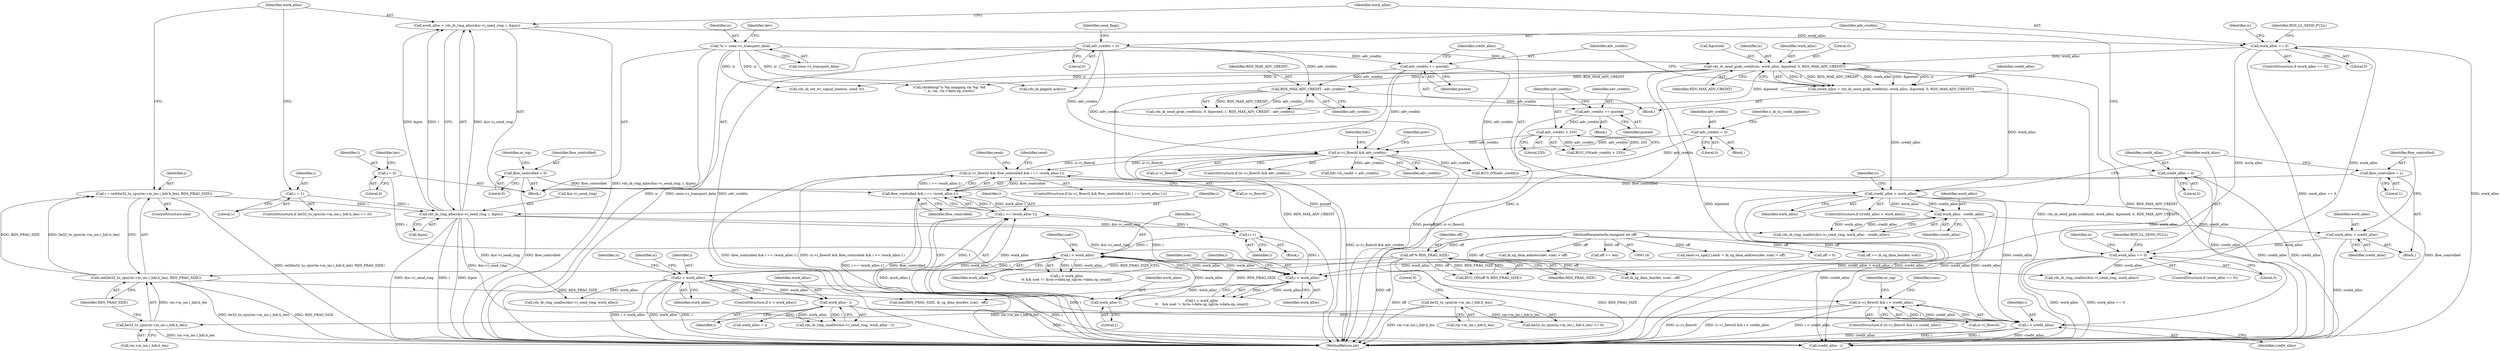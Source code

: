 digraph "0_linux_6094628bfd94323fc1cea05ec2c6affd98c18f7f@pointer" {
"1000951" [label="(Call,ic->i_flowctl && i < credit_alloc)"];
"1000810" [label="(Call,ic->i_flowctl && adv_credits)"];
"1000762" [label="(Call,ic->i_flowctl && flow_controlled && i == (work_alloc-1))"];
"1000766" [label="(Call,flow_controlled && i == (work_alloc-1))"];
"1000330" [label="(Call,flow_controlled = 1)"];
"1000169" [label="(Call,flow_controlled = 0)"];
"1000768" [label="(Call,i == (work_alloc-1))"];
"1000683" [label="(Call,i < work_alloc)"];
"1000593" [label="(Call,i = 0)"];
"1000874" [label="(Call,i < work_alloc)"];
"1000871" [label="(Call,i++)"];
"1000770" [label="(Call,work_alloc-1)"];
"1000280" [label="(Call,work_alloc == 0)"];
"1000269" [label="(Call,work_alloc = rds_ib_ring_alloc(&ic->i_send_ring, i, &pos))"];
"1000271" [label="(Call,rds_ib_ring_alloc(&ic->i_send_ring, i, &pos))"];
"1000253" [label="(Call,i = 1)"];
"1000257" [label="(Call,i = ceil(be32_to_cpu(rm->m_inc.i_hdr.h_len), RDS_FRAG_SIZE))"];
"1000259" [label="(Call,ceil(be32_to_cpu(rm->m_inc.i_hdr.h_len), RDS_FRAG_SIZE))"];
"1000260" [label="(Call,be32_to_cpu(rm->m_inc.i_hdr.h_len))"];
"1000244" [label="(Call,be32_to_cpu(rm->m_inc.i_hdr.h_len))"];
"1000177" [label="(Call,off % RDS_FRAG_SIZE)"];
"1000123" [label="(MethodParameterIn,unsigned int off)"];
"1000334" [label="(Call,work_alloc == 0)"];
"1000327" [label="(Call,work_alloc = credit_alloc)"];
"1000324" [label="(Call,work_alloc - credit_alloc)"];
"1000315" [label="(Call,credit_alloc < work_alloc)"];
"1000302" [label="(Call,credit_alloc = rds_ib_send_grab_credits(ic, work_alloc, &posted, 0, RDS_MAX_ADV_CREDIT))"];
"1000304" [label="(Call,rds_ib_send_grab_credits(ic, work_alloc, &posted, 0, RDS_MAX_ADV_CREDIT))"];
"1000126" [label="(Call,*ic = conn->c_transport_data)"];
"1000311" [label="(Call,adv_credits += posted)"];
"1000156" [label="(Call,adv_credits = 0)"];
"1000832" [label="(Call,adv_credits = 0)"];
"1000551" [label="(Call,adv_credits > 255)"];
"1000547" [label="(Call,adv_credits += posted)"];
"1000544" [label="(Call,RDS_MAX_ADV_CREDIT - adv_credits)"];
"1000955" [label="(Call,i < credit_alloc)"];
"1000935" [label="(Call,i < work_alloc)"];
"1000944" [label="(Call,work_alloc - i)"];
"1000151" [label="(Call,credit_alloc = 0)"];
"1000600" [label="(Identifier,len)"];
"1000333" [label="(ControlStructure,if (work_alloc == 0))"];
"1000315" [label="(Call,credit_alloc < work_alloc)"];
"1000316" [label="(Identifier,credit_alloc)"];
"1001051" [label="(MethodReturn,int)"];
"1000834" [label="(Literal,0)"];
"1000878" [label="(Identifier,scat)"];
"1000169" [label="(Call,flow_controlled = 0)"];
"1000873" [label="(Call,i < work_alloc\n\t\t && scat != &rm->data.op_sg[rm->data.op_count])"];
"1000956" [label="(Identifier,i)"];
"1000767" [label="(Identifier,flow_controlled)"];
"1000328" [label="(Identifier,work_alloc)"];
"1000593" [label="(Call,i = 0)"];
"1000307" [label="(Call,&posted)"];
"1000152" [label="(Identifier,credit_alloc)"];
"1000354" [label="(Identifier,ic)"];
"1000317" [label="(Identifier,work_alloc)"];
"1000259" [label="(Call,ceil(be32_to_cpu(rm->m_inc.i_hdr.h_len), RDS_FRAG_SIZE))"];
"1000687" [label="(Identifier,scat)"];
"1000836" [label="(Identifier,s_ib_tx_credit_updates)"];
"1000770" [label="(Call,work_alloc-1)"];
"1000595" [label="(Literal,0)"];
"1000161" [label="(Identifier,send_flags)"];
"1000334" [label="(Call,work_alloc == 0)"];
"1000177" [label="(Call,off % RDS_FRAG_SIZE)"];
"1000276" [label="(Identifier,i)"];
"1000281" [label="(Identifier,work_alloc)"];
"1000272" [label="(Call,&ic->i_send_ring)"];
"1000705" [label="(Call,ib_sg_dma_len(dev, scat) - off)"];
"1000305" [label="(Identifier,ic)"];
"1000329" [label="(Identifier,credit_alloc)"];
"1000547" [label="(Call,adv_credits += posted)"];
"1000124" [label="(Block,)"];
"1000964" [label="(Identifier,nr_sig)"];
"1000157" [label="(Identifier,adv_credits)"];
"1000811" [label="(Call,ic->i_flowctl)"];
"1000953" [label="(Identifier,ic)"];
"1000336" [label="(Literal,0)"];
"1000254" [label="(Identifier,i)"];
"1000810" [label="(Call,ic->i_flowctl && adv_credits)"];
"1000550" [label="(Call,BUG_ON(adv_credits > 255))"];
"1000548" [label="(Identifier,adv_credits)"];
"1000937" [label="(Identifier,work_alloc)"];
"1000176" [label="(Call,BUG_ON(off % RDS_FRAG_SIZE))"];
"1000832" [label="(Call,adv_credits = 0)"];
"1000253" [label="(Call,i = 1)"];
"1000815" [label="(Block,)"];
"1000682" [label="(Call,i < work_alloc\n\t\t    && scat != &rm->data.op_sg[rm->data.op_count])"];
"1000761" [label="(ControlStructure,if (ic->i_flowctl && flow_controlled && i == (work_alloc-1)))"];
"1000717" [label="(Call,send->s_sge[1].addr = ib_sg_dma_address(dev, scat) + off)"];
"1000551" [label="(Call,adv_credits > 255)"];
"1000768" [label="(Call,i == (work_alloc-1))"];
"1000171" [label="(Literal,0)"];
"1000838" [label="(Identifier,prev)"];
"1000939" [label="(Call,rds_ib_ring_unalloc(&ic->i_send_ring, work_alloc - i))"];
"1000299" [label="(Identifier,ic)"];
"1000754" [label="(Call,off = 0)"];
"1000383" [label="(Call,rdsdebug(\"ic %p mapping rm %p: %d\n\", ic, rm, rm->data.op_count))"];
"1000934" [label="(ControlStructure,if (i < work_alloc))"];
"1000285" [label="(Identifier,RDS_LL_SEND_FULL)"];
"1000944" [label="(Call,work_alloc - i)"];
"1000776" [label="(Identifier,send)"];
"1000153" [label="(Literal,0)"];
"1000326" [label="(Identifier,credit_alloc)"];
"1000597" [label="(Block,)"];
"1000871" [label="(Call,i++)"];
"1000786" [label="(Identifier,send)"];
"1000255" [label="(Literal,1)"];
"1000314" [label="(ControlStructure,if (credit_alloc < work_alloc))"];
"1000960" [label="(Call,credit_alloc - i)"];
"1000339" [label="(Identifier,RDS_LL_SEND_FULL)"];
"1000763" [label="(Call,ic->i_flowctl)"];
"1000268" [label="(Identifier,RDS_FRAG_SIZE)"];
"1000128" [label="(Call,conn->c_transport_data)"];
"1000306" [label="(Identifier,work_alloc)"];
"1000553" [label="(Literal,255)"];
"1001047" [label="(Call,BUG_ON(adv_credits))"];
"1000872" [label="(Identifier,i)"];
"1000818" [label="(Identifier,hdr)"];
"1000280" [label="(Call,work_alloc == 0)"];
"1000809" [label="(ControlStructure,if (ic->i_flowctl && adv_credits))"];
"1000552" [label="(Identifier,adv_credits)"];
"1000330" [label="(Call,flow_controlled = 1)"];
"1000325" [label="(Identifier,work_alloc)"];
"1000327" [label="(Call,work_alloc = credit_alloc)"];
"1000322" [label="(Identifier,ic)"];
"1000301" [label="(Block,)"];
"1000746" [label="(Call,off == ib_sg_dma_len(dev, scat))"];
"1000170" [label="(Identifier,flow_controlled)"];
"1000277" [label="(Call,&pos)"];
"1000955" [label="(Call,i < credit_alloc)"];
"1000544" [label="(Call,RDS_MAX_ADV_CREDIT - adv_credits)"];
"1000257" [label="(Call,i = ceil(be32_to_cpu(rm->m_inc.i_hdr.h_len), RDS_FRAG_SIZE))"];
"1000825" [label="(Call,hdr->h_credit = adv_credits)"];
"1000252" [label="(Literal,0)"];
"1000549" [label="(Identifier,posted)"];
"1000546" [label="(Identifier,adv_credits)"];
"1000244" [label="(Call,be32_to_cpu(rm->m_inc.i_hdr.h_len))"];
"1000946" [label="(Identifier,i)"];
"1000243" [label="(Call,be32_to_cpu(rm->m_inc.i_hdr.h_len) == 0)"];
"1000335" [label="(Identifier,work_alloc)"];
"1000875" [label="(Identifier,i)"];
"1000957" [label="(Identifier,credit_alloc)"];
"1000951" [label="(Call,ic->i_flowctl && i < credit_alloc)"];
"1000127" [label="(Identifier,ic)"];
"1001011" [label="(Call,rds_ib_ring_unalloc(&ic->i_send_ring, work_alloc))"];
"1000319" [label="(Call,rds_ib_ring_unalloc(&ic->i_send_ring, work_alloc - credit_alloc))"];
"1000876" [label="(Identifier,work_alloc)"];
"1000703" [label="(Call,min(RDS_FRAG_SIZE, ib_sg_dma_len(dev, scat) - off))"];
"1000158" [label="(Literal,0)"];
"1000833" [label="(Identifier,adv_credits)"];
"1000126" [label="(Call,*ic = conn->c_transport_data)"];
"1000279" [label="(ControlStructure,if (work_alloc == 0))"];
"1000683" [label="(Call,i < work_alloc)"];
"1000331" [label="(Identifier,flow_controlled)"];
"1000403" [label="(Call,rds_ib_ring_unalloc(&ic->i_send_ring, work_alloc))"];
"1000769" [label="(Identifier,i)"];
"1000312" [label="(Identifier,adv_credits)"];
"1000282" [label="(Literal,0)"];
"1000942" [label="(Identifier,ic)"];
"1000269" [label="(Call,work_alloc = rds_ib_ring_alloc(&ic->i_send_ring, i, &pos))"];
"1000260" [label="(Call,be32_to_cpu(rm->m_inc.i_hdr.h_len))"];
"1000309" [label="(Literal,0)"];
"1000245" [label="(Call,rm->m_inc.i_hdr.h_len)"];
"1000524" [label="(Call,rds_ib_piggyb_ack(ic))"];
"1000814" [label="(Identifier,adv_credits)"];
"1000261" [label="(Call,rm->m_inc.i_hdr.h_len)"];
"1000772" [label="(Literal,1)"];
"1000318" [label="(Block,)"];
"1000256" [label="(ControlStructure,else)"];
"1000302" [label="(Call,credit_alloc = rds_ib_send_grab_credits(ic, work_alloc, &posted, 0, RDS_MAX_ADV_CREDIT))"];
"1000179" [label="(Identifier,RDS_FRAG_SIZE)"];
"1000271" [label="(Call,rds_ib_ring_alloc(&ic->i_send_ring, i, &pos))"];
"1000950" [label="(ControlStructure,if (ic->i_flowctl && i < credit_alloc))"];
"1000174" [label="(Identifier,nr_sig)"];
"1000874" [label="(Call,i < work_alloc)"];
"1000311" [label="(Call,adv_credits += posted)"];
"1000538" [label="(Call,rds_ib_send_grab_credits(ic, 0, &posted, 1, RDS_MAX_ADV_CREDIT - adv_credits))"];
"1000685" [label="(Identifier,work_alloc)"];
"1000270" [label="(Identifier,work_alloc)"];
"1000757" [label="(Call,rds_ib_set_wr_signal_state(ic, send, 0))"];
"1000178" [label="(Identifier,off)"];
"1000537" [label="(Block,)"];
"1000545" [label="(Identifier,RDS_MAX_ADV_CREDIT)"];
"1000945" [label="(Identifier,work_alloc)"];
"1000313" [label="(Identifier,posted)"];
"1000324" [label="(Call,work_alloc - credit_alloc)"];
"1000684" [label="(Identifier,i)"];
"1000151" [label="(Call,credit_alloc = 0)"];
"1000936" [label="(Identifier,i)"];
"1000594" [label="(Identifier,i)"];
"1000242" [label="(ControlStructure,if (be32_to_cpu(rm->m_inc.i_hdr.h_len) == 0))"];
"1000725" [label="(Call,ib_sg_dma_address(dev, scat) + off)"];
"1000952" [label="(Call,ic->i_flowctl)"];
"1000258" [label="(Identifier,i)"];
"1000935" [label="(Call,i < work_alloc)"];
"1000332" [label="(Literal,1)"];
"1000310" [label="(Identifier,RDS_MAX_ADV_CREDIT)"];
"1000156" [label="(Call,adv_credits = 0)"];
"1000303" [label="(Identifier,credit_alloc)"];
"1000304" [label="(Call,rds_ib_send_grab_credits(ic, work_alloc, &posted, 0, RDS_MAX_ADV_CREDIT))"];
"1000766" [label="(Call,flow_controlled && i == (work_alloc-1))"];
"1000123" [label="(MethodParameterIn,unsigned int off)"];
"1000742" [label="(Call,off += len)"];
"1000133" [label="(Identifier,dev)"];
"1000762" [label="(Call,ic->i_flowctl && flow_controlled && i == (work_alloc-1))"];
"1000959" [label="(Identifier,conn)"];
"1000947" [label="(Call,work_alloc = i)"];
"1000771" [label="(Identifier,work_alloc)"];
"1000951" -> "1000950"  [label="AST: "];
"1000951" -> "1000952"  [label="CFG: "];
"1000951" -> "1000955"  [label="CFG: "];
"1000952" -> "1000951"  [label="AST: "];
"1000955" -> "1000951"  [label="AST: "];
"1000959" -> "1000951"  [label="CFG: "];
"1000964" -> "1000951"  [label="CFG: "];
"1000951" -> "1001051"  [label="DDG: ic->i_flowctl"];
"1000951" -> "1001051"  [label="DDG: ic->i_flowctl && i < credit_alloc"];
"1000951" -> "1001051"  [label="DDG: i < credit_alloc"];
"1000810" -> "1000951"  [label="DDG: ic->i_flowctl"];
"1000955" -> "1000951"  [label="DDG: i"];
"1000955" -> "1000951"  [label="DDG: credit_alloc"];
"1000810" -> "1000809"  [label="AST: "];
"1000810" -> "1000811"  [label="CFG: "];
"1000810" -> "1000814"  [label="CFG: "];
"1000811" -> "1000810"  [label="AST: "];
"1000814" -> "1000810"  [label="AST: "];
"1000818" -> "1000810"  [label="CFG: "];
"1000838" -> "1000810"  [label="CFG: "];
"1000810" -> "1001051"  [label="DDG: ic->i_flowctl && adv_credits"];
"1000810" -> "1000762"  [label="DDG: ic->i_flowctl"];
"1000762" -> "1000810"  [label="DDG: ic->i_flowctl"];
"1000311" -> "1000810"  [label="DDG: adv_credits"];
"1000156" -> "1000810"  [label="DDG: adv_credits"];
"1000832" -> "1000810"  [label="DDG: adv_credits"];
"1000551" -> "1000810"  [label="DDG: adv_credits"];
"1000810" -> "1000825"  [label="DDG: adv_credits"];
"1000810" -> "1001047"  [label="DDG: adv_credits"];
"1000762" -> "1000761"  [label="AST: "];
"1000762" -> "1000763"  [label="CFG: "];
"1000762" -> "1000766"  [label="CFG: "];
"1000763" -> "1000762"  [label="AST: "];
"1000766" -> "1000762"  [label="AST: "];
"1000776" -> "1000762"  [label="CFG: "];
"1000786" -> "1000762"  [label="CFG: "];
"1000762" -> "1001051"  [label="DDG: ic->i_flowctl && flow_controlled && i == (work_alloc-1)"];
"1000762" -> "1001051"  [label="DDG: flow_controlled && i == (work_alloc-1)"];
"1000766" -> "1000762"  [label="DDG: flow_controlled"];
"1000766" -> "1000762"  [label="DDG: i == (work_alloc-1)"];
"1000766" -> "1000767"  [label="CFG: "];
"1000766" -> "1000768"  [label="CFG: "];
"1000767" -> "1000766"  [label="AST: "];
"1000768" -> "1000766"  [label="AST: "];
"1000766" -> "1001051"  [label="DDG: flow_controlled"];
"1000766" -> "1001051"  [label="DDG: i == (work_alloc-1)"];
"1000330" -> "1000766"  [label="DDG: flow_controlled"];
"1000169" -> "1000766"  [label="DDG: flow_controlled"];
"1000768" -> "1000766"  [label="DDG: i"];
"1000768" -> "1000766"  [label="DDG: work_alloc-1"];
"1000330" -> "1000318"  [label="AST: "];
"1000330" -> "1000332"  [label="CFG: "];
"1000331" -> "1000330"  [label="AST: "];
"1000332" -> "1000330"  [label="AST: "];
"1000335" -> "1000330"  [label="CFG: "];
"1000330" -> "1001051"  [label="DDG: flow_controlled"];
"1000169" -> "1000124"  [label="AST: "];
"1000169" -> "1000171"  [label="CFG: "];
"1000170" -> "1000169"  [label="AST: "];
"1000171" -> "1000169"  [label="AST: "];
"1000174" -> "1000169"  [label="CFG: "];
"1000169" -> "1001051"  [label="DDG: flow_controlled"];
"1000768" -> "1000770"  [label="CFG: "];
"1000769" -> "1000768"  [label="AST: "];
"1000770" -> "1000768"  [label="AST: "];
"1000768" -> "1001051"  [label="DDG: work_alloc-1"];
"1000683" -> "1000768"  [label="DDG: i"];
"1000770" -> "1000768"  [label="DDG: work_alloc"];
"1000770" -> "1000768"  [label="DDG: 1"];
"1000768" -> "1000871"  [label="DDG: i"];
"1000683" -> "1000682"  [label="AST: "];
"1000683" -> "1000685"  [label="CFG: "];
"1000684" -> "1000683"  [label="AST: "];
"1000685" -> "1000683"  [label="AST: "];
"1000687" -> "1000683"  [label="CFG: "];
"1000682" -> "1000683"  [label="CFG: "];
"1000683" -> "1000682"  [label="DDG: i"];
"1000683" -> "1000682"  [label="DDG: work_alloc"];
"1000593" -> "1000683"  [label="DDG: i"];
"1000874" -> "1000683"  [label="DDG: i"];
"1000874" -> "1000683"  [label="DDG: work_alloc"];
"1000280" -> "1000683"  [label="DDG: work_alloc"];
"1000334" -> "1000683"  [label="DDG: work_alloc"];
"1000683" -> "1000770"  [label="DDG: work_alloc"];
"1000683" -> "1000871"  [label="DDG: i"];
"1000683" -> "1000874"  [label="DDG: work_alloc"];
"1000593" -> "1000124"  [label="AST: "];
"1000593" -> "1000595"  [label="CFG: "];
"1000594" -> "1000593"  [label="AST: "];
"1000595" -> "1000593"  [label="AST: "];
"1000600" -> "1000593"  [label="CFG: "];
"1000874" -> "1000873"  [label="AST: "];
"1000874" -> "1000876"  [label="CFG: "];
"1000875" -> "1000874"  [label="AST: "];
"1000876" -> "1000874"  [label="AST: "];
"1000878" -> "1000874"  [label="CFG: "];
"1000873" -> "1000874"  [label="CFG: "];
"1000874" -> "1000873"  [label="DDG: i"];
"1000874" -> "1000873"  [label="DDG: work_alloc"];
"1000871" -> "1000874"  [label="DDG: i"];
"1000770" -> "1000874"  [label="DDG: work_alloc"];
"1000874" -> "1000935"  [label="DDG: i"];
"1000874" -> "1000935"  [label="DDG: work_alloc"];
"1000871" -> "1000597"  [label="AST: "];
"1000871" -> "1000872"  [label="CFG: "];
"1000872" -> "1000871"  [label="AST: "];
"1000875" -> "1000871"  [label="CFG: "];
"1000770" -> "1000772"  [label="CFG: "];
"1000771" -> "1000770"  [label="AST: "];
"1000772" -> "1000770"  [label="AST: "];
"1000280" -> "1000279"  [label="AST: "];
"1000280" -> "1000282"  [label="CFG: "];
"1000281" -> "1000280"  [label="AST: "];
"1000282" -> "1000280"  [label="AST: "];
"1000285" -> "1000280"  [label="CFG: "];
"1000299" -> "1000280"  [label="CFG: "];
"1000280" -> "1001051"  [label="DDG: work_alloc == 0"];
"1000280" -> "1001051"  [label="DDG: work_alloc"];
"1000269" -> "1000280"  [label="DDG: work_alloc"];
"1000280" -> "1000304"  [label="DDG: work_alloc"];
"1000280" -> "1000403"  [label="DDG: work_alloc"];
"1000269" -> "1000124"  [label="AST: "];
"1000269" -> "1000271"  [label="CFG: "];
"1000270" -> "1000269"  [label="AST: "];
"1000271" -> "1000269"  [label="AST: "];
"1000281" -> "1000269"  [label="CFG: "];
"1000269" -> "1001051"  [label="DDG: rds_ib_ring_alloc(&ic->i_send_ring, i, &pos)"];
"1000271" -> "1000269"  [label="DDG: &ic->i_send_ring"];
"1000271" -> "1000269"  [label="DDG: i"];
"1000271" -> "1000269"  [label="DDG: &pos"];
"1000271" -> "1000277"  [label="CFG: "];
"1000272" -> "1000271"  [label="AST: "];
"1000276" -> "1000271"  [label="AST: "];
"1000277" -> "1000271"  [label="AST: "];
"1000271" -> "1001051"  [label="DDG: i"];
"1000271" -> "1001051"  [label="DDG: &pos"];
"1000271" -> "1001051"  [label="DDG: &ic->i_send_ring"];
"1000253" -> "1000271"  [label="DDG: i"];
"1000257" -> "1000271"  [label="DDG: i"];
"1000271" -> "1000319"  [label="DDG: &ic->i_send_ring"];
"1000271" -> "1000403"  [label="DDG: &ic->i_send_ring"];
"1000271" -> "1000939"  [label="DDG: &ic->i_send_ring"];
"1000271" -> "1001011"  [label="DDG: &ic->i_send_ring"];
"1000253" -> "1000242"  [label="AST: "];
"1000253" -> "1000255"  [label="CFG: "];
"1000254" -> "1000253"  [label="AST: "];
"1000255" -> "1000253"  [label="AST: "];
"1000270" -> "1000253"  [label="CFG: "];
"1000257" -> "1000256"  [label="AST: "];
"1000257" -> "1000259"  [label="CFG: "];
"1000258" -> "1000257"  [label="AST: "];
"1000259" -> "1000257"  [label="AST: "];
"1000270" -> "1000257"  [label="CFG: "];
"1000257" -> "1001051"  [label="DDG: ceil(be32_to_cpu(rm->m_inc.i_hdr.h_len), RDS_FRAG_SIZE)"];
"1000259" -> "1000257"  [label="DDG: be32_to_cpu(rm->m_inc.i_hdr.h_len)"];
"1000259" -> "1000257"  [label="DDG: RDS_FRAG_SIZE"];
"1000259" -> "1000268"  [label="CFG: "];
"1000260" -> "1000259"  [label="AST: "];
"1000268" -> "1000259"  [label="AST: "];
"1000259" -> "1001051"  [label="DDG: be32_to_cpu(rm->m_inc.i_hdr.h_len)"];
"1000259" -> "1001051"  [label="DDG: RDS_FRAG_SIZE"];
"1000260" -> "1000259"  [label="DDG: rm->m_inc.i_hdr.h_len"];
"1000177" -> "1000259"  [label="DDG: RDS_FRAG_SIZE"];
"1000259" -> "1000703"  [label="DDG: RDS_FRAG_SIZE"];
"1000260" -> "1000261"  [label="CFG: "];
"1000261" -> "1000260"  [label="AST: "];
"1000268" -> "1000260"  [label="CFG: "];
"1000260" -> "1001051"  [label="DDG: rm->m_inc.i_hdr.h_len"];
"1000244" -> "1000260"  [label="DDG: rm->m_inc.i_hdr.h_len"];
"1000244" -> "1000243"  [label="AST: "];
"1000244" -> "1000245"  [label="CFG: "];
"1000245" -> "1000244"  [label="AST: "];
"1000252" -> "1000244"  [label="CFG: "];
"1000244" -> "1001051"  [label="DDG: rm->m_inc.i_hdr.h_len"];
"1000244" -> "1000243"  [label="DDG: rm->m_inc.i_hdr.h_len"];
"1000177" -> "1000176"  [label="AST: "];
"1000177" -> "1000179"  [label="CFG: "];
"1000178" -> "1000177"  [label="AST: "];
"1000179" -> "1000177"  [label="AST: "];
"1000176" -> "1000177"  [label="CFG: "];
"1000177" -> "1001051"  [label="DDG: off"];
"1000177" -> "1001051"  [label="DDG: RDS_FRAG_SIZE"];
"1000177" -> "1000176"  [label="DDG: off"];
"1000177" -> "1000176"  [label="DDG: RDS_FRAG_SIZE"];
"1000123" -> "1000177"  [label="DDG: off"];
"1000177" -> "1000703"  [label="DDG: RDS_FRAG_SIZE"];
"1000177" -> "1000705"  [label="DDG: off"];
"1000123" -> "1000118"  [label="AST: "];
"1000123" -> "1001051"  [label="DDG: off"];
"1000123" -> "1000705"  [label="DDG: off"];
"1000123" -> "1000717"  [label="DDG: off"];
"1000123" -> "1000725"  [label="DDG: off"];
"1000123" -> "1000742"  [label="DDG: off"];
"1000123" -> "1000746"  [label="DDG: off"];
"1000123" -> "1000754"  [label="DDG: off"];
"1000334" -> "1000333"  [label="AST: "];
"1000334" -> "1000336"  [label="CFG: "];
"1000335" -> "1000334"  [label="AST: "];
"1000336" -> "1000334"  [label="AST: "];
"1000339" -> "1000334"  [label="CFG: "];
"1000354" -> "1000334"  [label="CFG: "];
"1000334" -> "1001051"  [label="DDG: work_alloc == 0"];
"1000334" -> "1001051"  [label="DDG: work_alloc"];
"1000327" -> "1000334"  [label="DDG: work_alloc"];
"1000315" -> "1000334"  [label="DDG: work_alloc"];
"1000334" -> "1000403"  [label="DDG: work_alloc"];
"1000327" -> "1000318"  [label="AST: "];
"1000327" -> "1000329"  [label="CFG: "];
"1000328" -> "1000327"  [label="AST: "];
"1000329" -> "1000327"  [label="AST: "];
"1000331" -> "1000327"  [label="CFG: "];
"1000327" -> "1001051"  [label="DDG: credit_alloc"];
"1000324" -> "1000327"  [label="DDG: credit_alloc"];
"1000324" -> "1000319"  [label="AST: "];
"1000324" -> "1000326"  [label="CFG: "];
"1000325" -> "1000324"  [label="AST: "];
"1000326" -> "1000324"  [label="AST: "];
"1000319" -> "1000324"  [label="CFG: "];
"1000324" -> "1000319"  [label="DDG: work_alloc"];
"1000324" -> "1000319"  [label="DDG: credit_alloc"];
"1000315" -> "1000324"  [label="DDG: work_alloc"];
"1000315" -> "1000324"  [label="DDG: credit_alloc"];
"1000324" -> "1000955"  [label="DDG: credit_alloc"];
"1000324" -> "1000960"  [label="DDG: credit_alloc"];
"1000315" -> "1000314"  [label="AST: "];
"1000315" -> "1000317"  [label="CFG: "];
"1000316" -> "1000315"  [label="AST: "];
"1000317" -> "1000315"  [label="AST: "];
"1000322" -> "1000315"  [label="CFG: "];
"1000335" -> "1000315"  [label="CFG: "];
"1000315" -> "1001051"  [label="DDG: credit_alloc < work_alloc"];
"1000315" -> "1001051"  [label="DDG: credit_alloc"];
"1000302" -> "1000315"  [label="DDG: credit_alloc"];
"1000304" -> "1000315"  [label="DDG: work_alloc"];
"1000315" -> "1000955"  [label="DDG: credit_alloc"];
"1000315" -> "1000960"  [label="DDG: credit_alloc"];
"1000302" -> "1000301"  [label="AST: "];
"1000302" -> "1000304"  [label="CFG: "];
"1000303" -> "1000302"  [label="AST: "];
"1000304" -> "1000302"  [label="AST: "];
"1000312" -> "1000302"  [label="CFG: "];
"1000302" -> "1001051"  [label="DDG: rds_ib_send_grab_credits(ic, work_alloc, &posted, 0, RDS_MAX_ADV_CREDIT)"];
"1000304" -> "1000302"  [label="DDG: 0"];
"1000304" -> "1000302"  [label="DDG: RDS_MAX_ADV_CREDIT"];
"1000304" -> "1000302"  [label="DDG: work_alloc"];
"1000304" -> "1000302"  [label="DDG: &posted"];
"1000304" -> "1000302"  [label="DDG: ic"];
"1000304" -> "1000310"  [label="CFG: "];
"1000305" -> "1000304"  [label="AST: "];
"1000306" -> "1000304"  [label="AST: "];
"1000307" -> "1000304"  [label="AST: "];
"1000309" -> "1000304"  [label="AST: "];
"1000310" -> "1000304"  [label="AST: "];
"1000304" -> "1001051"  [label="DDG: RDS_MAX_ADV_CREDIT"];
"1000304" -> "1001051"  [label="DDG: ic"];
"1000304" -> "1001051"  [label="DDG: &posted"];
"1000126" -> "1000304"  [label="DDG: ic"];
"1000304" -> "1000383"  [label="DDG: ic"];
"1000304" -> "1000524"  [label="DDG: ic"];
"1000304" -> "1000538"  [label="DDG: &posted"];
"1000304" -> "1000544"  [label="DDG: RDS_MAX_ADV_CREDIT"];
"1000304" -> "1000757"  [label="DDG: ic"];
"1000126" -> "1000124"  [label="AST: "];
"1000126" -> "1000128"  [label="CFG: "];
"1000127" -> "1000126"  [label="AST: "];
"1000128" -> "1000126"  [label="AST: "];
"1000133" -> "1000126"  [label="CFG: "];
"1000126" -> "1001051"  [label="DDG: ic"];
"1000126" -> "1001051"  [label="DDG: conn->c_transport_data"];
"1000126" -> "1000383"  [label="DDG: ic"];
"1000126" -> "1000524"  [label="DDG: ic"];
"1000126" -> "1000757"  [label="DDG: ic"];
"1000311" -> "1000301"  [label="AST: "];
"1000311" -> "1000313"  [label="CFG: "];
"1000312" -> "1000311"  [label="AST: "];
"1000313" -> "1000311"  [label="AST: "];
"1000316" -> "1000311"  [label="CFG: "];
"1000311" -> "1001051"  [label="DDG: posted"];
"1000156" -> "1000311"  [label="DDG: adv_credits"];
"1000311" -> "1000544"  [label="DDG: adv_credits"];
"1000311" -> "1001047"  [label="DDG: adv_credits"];
"1000156" -> "1000124"  [label="AST: "];
"1000156" -> "1000158"  [label="CFG: "];
"1000157" -> "1000156"  [label="AST: "];
"1000158" -> "1000156"  [label="AST: "];
"1000161" -> "1000156"  [label="CFG: "];
"1000156" -> "1001051"  [label="DDG: adv_credits"];
"1000156" -> "1000544"  [label="DDG: adv_credits"];
"1000156" -> "1001047"  [label="DDG: adv_credits"];
"1000832" -> "1000815"  [label="AST: "];
"1000832" -> "1000834"  [label="CFG: "];
"1000833" -> "1000832"  [label="AST: "];
"1000834" -> "1000832"  [label="AST: "];
"1000836" -> "1000832"  [label="CFG: "];
"1000832" -> "1001047"  [label="DDG: adv_credits"];
"1000551" -> "1000550"  [label="AST: "];
"1000551" -> "1000553"  [label="CFG: "];
"1000552" -> "1000551"  [label="AST: "];
"1000553" -> "1000551"  [label="AST: "];
"1000550" -> "1000551"  [label="CFG: "];
"1000551" -> "1000550"  [label="DDG: adv_credits"];
"1000551" -> "1000550"  [label="DDG: 255"];
"1000547" -> "1000551"  [label="DDG: adv_credits"];
"1000547" -> "1000537"  [label="AST: "];
"1000547" -> "1000549"  [label="CFG: "];
"1000548" -> "1000547"  [label="AST: "];
"1000549" -> "1000547"  [label="AST: "];
"1000552" -> "1000547"  [label="CFG: "];
"1000547" -> "1001051"  [label="DDG: posted"];
"1000544" -> "1000547"  [label="DDG: adv_credits"];
"1000544" -> "1000538"  [label="AST: "];
"1000544" -> "1000546"  [label="CFG: "];
"1000545" -> "1000544"  [label="AST: "];
"1000546" -> "1000544"  [label="AST: "];
"1000538" -> "1000544"  [label="CFG: "];
"1000544" -> "1001051"  [label="DDG: RDS_MAX_ADV_CREDIT"];
"1000544" -> "1000538"  [label="DDG: RDS_MAX_ADV_CREDIT"];
"1000544" -> "1000538"  [label="DDG: adv_credits"];
"1000955" -> "1000957"  [label="CFG: "];
"1000956" -> "1000955"  [label="AST: "];
"1000957" -> "1000955"  [label="AST: "];
"1000955" -> "1001051"  [label="DDG: credit_alloc"];
"1000955" -> "1001051"  [label="DDG: i"];
"1000935" -> "1000955"  [label="DDG: i"];
"1000944" -> "1000955"  [label="DDG: i"];
"1000151" -> "1000955"  [label="DDG: credit_alloc"];
"1000955" -> "1000960"  [label="DDG: credit_alloc"];
"1000955" -> "1000960"  [label="DDG: i"];
"1000935" -> "1000934"  [label="AST: "];
"1000935" -> "1000937"  [label="CFG: "];
"1000936" -> "1000935"  [label="AST: "];
"1000937" -> "1000935"  [label="AST: "];
"1000942" -> "1000935"  [label="CFG: "];
"1000953" -> "1000935"  [label="CFG: "];
"1000935" -> "1001051"  [label="DDG: i"];
"1000935" -> "1001051"  [label="DDG: i < work_alloc"];
"1000935" -> "1001051"  [label="DDG: work_alloc"];
"1000935" -> "1000944"  [label="DDG: work_alloc"];
"1000935" -> "1000944"  [label="DDG: i"];
"1000935" -> "1000960"  [label="DDG: i"];
"1000935" -> "1001011"  [label="DDG: work_alloc"];
"1000944" -> "1000939"  [label="AST: "];
"1000944" -> "1000946"  [label="CFG: "];
"1000945" -> "1000944"  [label="AST: "];
"1000946" -> "1000944"  [label="AST: "];
"1000939" -> "1000944"  [label="CFG: "];
"1000944" -> "1000939"  [label="DDG: work_alloc"];
"1000944" -> "1000939"  [label="DDG: i"];
"1000944" -> "1000947"  [label="DDG: i"];
"1000944" -> "1000960"  [label="DDG: i"];
"1000151" -> "1000124"  [label="AST: "];
"1000151" -> "1000153"  [label="CFG: "];
"1000152" -> "1000151"  [label="AST: "];
"1000153" -> "1000151"  [label="AST: "];
"1000157" -> "1000151"  [label="CFG: "];
"1000151" -> "1001051"  [label="DDG: credit_alloc"];
"1000151" -> "1000960"  [label="DDG: credit_alloc"];
}
